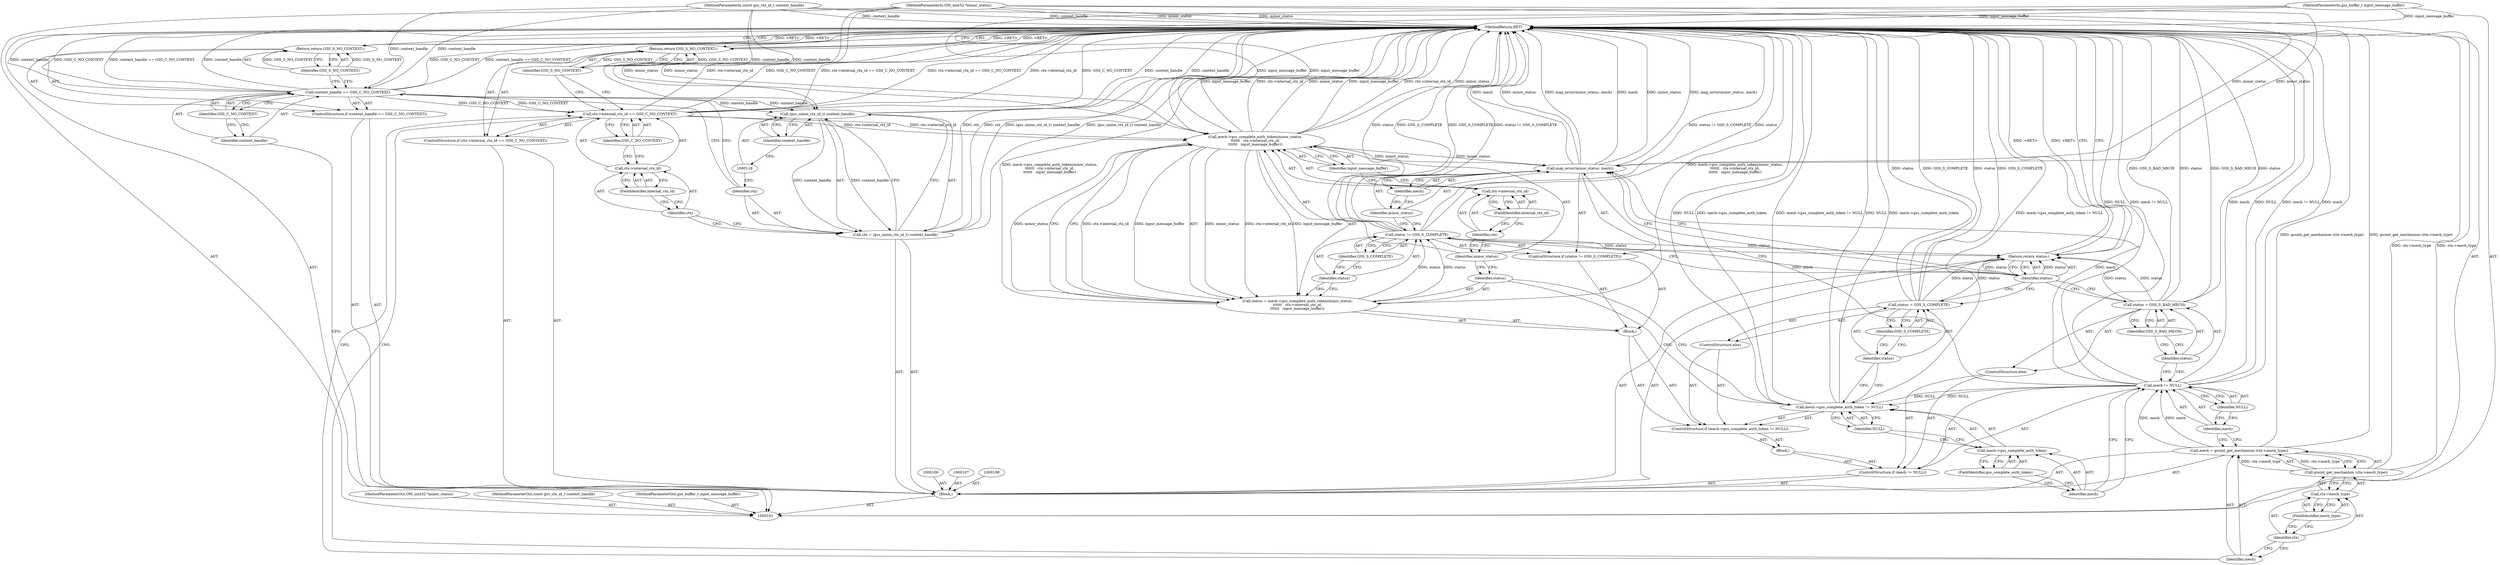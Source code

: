 digraph "0_krb5_56f7b1bc95a2a3eeb420e069e7655fb181ade5cf_0" {
"1000171" [label="(MethodReturn,RET)"];
"1000102" [label="(MethodParameterIn,OM_uint32 *minor_status)"];
"1000222" [label="(MethodParameterOut,OM_uint32 *minor_status)"];
"1000113" [label="(Return,return GSS_S_NO_CONTEXT;)"];
"1000114" [label="(Identifier,GSS_S_NO_CONTEXT)"];
"1000117" [label="(Call,(gss_union_ctx_id_t) context_handle)"];
"1000119" [label="(Identifier,context_handle)"];
"1000115" [label="(Call,ctx = (gss_union_ctx_id_t) context_handle)"];
"1000116" [label="(Identifier,ctx)"];
"1000124" [label="(FieldIdentifier,internal_ctx_id)"];
"1000125" [label="(Identifier,GSS_C_NO_CONTEXT)"];
"1000120" [label="(ControlStructure,if (ctx->internal_ctx_id == GSS_C_NO_CONTEXT))"];
"1000121" [label="(Call,ctx->internal_ctx_id == GSS_C_NO_CONTEXT)"];
"1000122" [label="(Call,ctx->internal_ctx_id)"];
"1000123" [label="(Identifier,ctx)"];
"1000126" [label="(Return,return GSS_S_NO_CONTEXT;)"];
"1000127" [label="(Identifier,GSS_S_NO_CONTEXT)"];
"1000103" [label="(MethodParameterIn,const gss_ctx_id_t context_handle)"];
"1000223" [label="(MethodParameterOut,const gss_ctx_id_t context_handle)"];
"1000130" [label="(Call,gssint_get_mechanism (ctx->mech_type))"];
"1000131" [label="(Call,ctx->mech_type)"];
"1000132" [label="(Identifier,ctx)"];
"1000133" [label="(FieldIdentifier,mech_type)"];
"1000128" [label="(Call,mech = gssint_get_mechanism (ctx->mech_type))"];
"1000129" [label="(Identifier,mech)"];
"1000137" [label="(Identifier,NULL)"];
"1000138" [label="(Block,)"];
"1000134" [label="(ControlStructure,if (mech != NULL))"];
"1000135" [label="(Call,mech != NULL)"];
"1000136" [label="(Identifier,mech)"];
"1000139" [label="(ControlStructure,if (mech->gss_complete_auth_token != NULL))"];
"1000143" [label="(FieldIdentifier,gss_complete_auth_token)"];
"1000144" [label="(Identifier,NULL)"];
"1000145" [label="(Block,)"];
"1000140" [label="(Call,mech->gss_complete_auth_token != NULL)"];
"1000141" [label="(Call,mech->gss_complete_auth_token)"];
"1000142" [label="(Identifier,mech)"];
"1000148" [label="(Call,mech->gss_complete_auth_token(minor_status,\n\t\t\t\t\t\t   ctx->internal_ctx_id,\n\t\t\t\t\t\t   input_message_buffer))"];
"1000149" [label="(Identifier,minor_status)"];
"1000146" [label="(Call,status = mech->gss_complete_auth_token(minor_status,\n\t\t\t\t\t\t   ctx->internal_ctx_id,\n\t\t\t\t\t\t   input_message_buffer))"];
"1000147" [label="(Identifier,status)"];
"1000152" [label="(FieldIdentifier,internal_ctx_id)"];
"1000150" [label="(Call,ctx->internal_ctx_id)"];
"1000151" [label="(Identifier,ctx)"];
"1000153" [label="(Identifier,input_message_buffer)"];
"1000157" [label="(Identifier,GSS_S_COMPLETE)"];
"1000154" [label="(ControlStructure,if (status != GSS_S_COMPLETE))"];
"1000155" [label="(Call,status != GSS_S_COMPLETE)"];
"1000156" [label="(Identifier,status)"];
"1000159" [label="(Identifier,minor_status)"];
"1000158" [label="(Call,map_error(minor_status, mech))"];
"1000160" [label="(Identifier,mech)"];
"1000161" [label="(ControlStructure,else)"];
"1000104" [label="(MethodParameterIn,gss_buffer_t input_message_buffer)"];
"1000224" [label="(MethodParameterOut,gss_buffer_t input_message_buffer)"];
"1000164" [label="(Identifier,GSS_S_COMPLETE)"];
"1000162" [label="(Call,status = GSS_S_COMPLETE)"];
"1000163" [label="(Identifier,status)"];
"1000165" [label="(ControlStructure,else)"];
"1000166" [label="(Call,status = GSS_S_BAD_MECH)"];
"1000167" [label="(Identifier,status)"];
"1000168" [label="(Identifier,GSS_S_BAD_MECH)"];
"1000170" [label="(Identifier,status)"];
"1000169" [label="(Return,return status;)"];
"1000105" [label="(Block,)"];
"1000112" [label="(Identifier,GSS_C_NO_CONTEXT)"];
"1000109" [label="(ControlStructure,if (context_handle == GSS_C_NO_CONTEXT))"];
"1000110" [label="(Call,context_handle == GSS_C_NO_CONTEXT)"];
"1000111" [label="(Identifier,context_handle)"];
"1000171" -> "1000101"  [label="AST: "];
"1000171" -> "1000113"  [label="CFG: "];
"1000171" -> "1000126"  [label="CFG: "];
"1000171" -> "1000169"  [label="CFG: "];
"1000169" -> "1000171"  [label="DDG: <RET>"];
"1000126" -> "1000171"  [label="DDG: <RET>"];
"1000113" -> "1000171"  [label="DDG: <RET>"];
"1000121" -> "1000171"  [label="DDG: GSS_C_NO_CONTEXT"];
"1000121" -> "1000171"  [label="DDG: ctx->internal_ctx_id == GSS_C_NO_CONTEXT"];
"1000121" -> "1000171"  [label="DDG: ctx->internal_ctx_id"];
"1000155" -> "1000171"  [label="DDG: GSS_S_COMPLETE"];
"1000155" -> "1000171"  [label="DDG: status != GSS_S_COMPLETE"];
"1000155" -> "1000171"  [label="DDG: status"];
"1000104" -> "1000171"  [label="DDG: input_message_buffer"];
"1000158" -> "1000171"  [label="DDG: mech"];
"1000158" -> "1000171"  [label="DDG: minor_status"];
"1000158" -> "1000171"  [label="DDG: map_error(minor_status, mech)"];
"1000140" -> "1000171"  [label="DDG: mech->gss_complete_auth_token"];
"1000140" -> "1000171"  [label="DDG: mech->gss_complete_auth_token != NULL"];
"1000140" -> "1000171"  [label="DDG: NULL"];
"1000148" -> "1000171"  [label="DDG: input_message_buffer"];
"1000148" -> "1000171"  [label="DDG: ctx->internal_ctx_id"];
"1000148" -> "1000171"  [label="DDG: minor_status"];
"1000117" -> "1000171"  [label="DDG: context_handle"];
"1000135" -> "1000171"  [label="DDG: NULL"];
"1000135" -> "1000171"  [label="DDG: mech != NULL"];
"1000135" -> "1000171"  [label="DDG: mech"];
"1000130" -> "1000171"  [label="DDG: ctx->mech_type"];
"1000115" -> "1000171"  [label="DDG: (gss_union_ctx_id_t) context_handle"];
"1000115" -> "1000171"  [label="DDG: ctx"];
"1000166" -> "1000171"  [label="DDG: GSS_S_BAD_MECH"];
"1000166" -> "1000171"  [label="DDG: status"];
"1000128" -> "1000171"  [label="DDG: gssint_get_mechanism (ctx->mech_type)"];
"1000162" -> "1000171"  [label="DDG: GSS_S_COMPLETE"];
"1000162" -> "1000171"  [label="DDG: status"];
"1000103" -> "1000171"  [label="DDG: context_handle"];
"1000146" -> "1000171"  [label="DDG: mech->gss_complete_auth_token(minor_status,\n\t\t\t\t\t\t   ctx->internal_ctx_id,\n\t\t\t\t\t\t   input_message_buffer)"];
"1000102" -> "1000171"  [label="DDG: minor_status"];
"1000110" -> "1000171"  [label="DDG: GSS_C_NO_CONTEXT"];
"1000110" -> "1000171"  [label="DDG: context_handle == GSS_C_NO_CONTEXT"];
"1000110" -> "1000171"  [label="DDG: context_handle"];
"1000102" -> "1000101"  [label="AST: "];
"1000102" -> "1000171"  [label="DDG: minor_status"];
"1000102" -> "1000148"  [label="DDG: minor_status"];
"1000102" -> "1000158"  [label="DDG: minor_status"];
"1000222" -> "1000101"  [label="AST: "];
"1000113" -> "1000109"  [label="AST: "];
"1000113" -> "1000114"  [label="CFG: "];
"1000114" -> "1000113"  [label="AST: "];
"1000171" -> "1000113"  [label="CFG: "];
"1000113" -> "1000171"  [label="DDG: <RET>"];
"1000114" -> "1000113"  [label="DDG: GSS_S_NO_CONTEXT"];
"1000114" -> "1000113"  [label="AST: "];
"1000114" -> "1000110"  [label="CFG: "];
"1000113" -> "1000114"  [label="CFG: "];
"1000114" -> "1000113"  [label="DDG: GSS_S_NO_CONTEXT"];
"1000117" -> "1000115"  [label="AST: "];
"1000117" -> "1000119"  [label="CFG: "];
"1000118" -> "1000117"  [label="AST: "];
"1000119" -> "1000117"  [label="AST: "];
"1000115" -> "1000117"  [label="CFG: "];
"1000117" -> "1000171"  [label="DDG: context_handle"];
"1000117" -> "1000115"  [label="DDG: context_handle"];
"1000110" -> "1000117"  [label="DDG: context_handle"];
"1000103" -> "1000117"  [label="DDG: context_handle"];
"1000119" -> "1000117"  [label="AST: "];
"1000119" -> "1000118"  [label="CFG: "];
"1000117" -> "1000119"  [label="CFG: "];
"1000115" -> "1000105"  [label="AST: "];
"1000115" -> "1000117"  [label="CFG: "];
"1000116" -> "1000115"  [label="AST: "];
"1000117" -> "1000115"  [label="AST: "];
"1000123" -> "1000115"  [label="CFG: "];
"1000115" -> "1000171"  [label="DDG: (gss_union_ctx_id_t) context_handle"];
"1000115" -> "1000171"  [label="DDG: ctx"];
"1000117" -> "1000115"  [label="DDG: context_handle"];
"1000116" -> "1000115"  [label="AST: "];
"1000116" -> "1000110"  [label="CFG: "];
"1000118" -> "1000116"  [label="CFG: "];
"1000124" -> "1000122"  [label="AST: "];
"1000124" -> "1000123"  [label="CFG: "];
"1000122" -> "1000124"  [label="CFG: "];
"1000125" -> "1000121"  [label="AST: "];
"1000125" -> "1000122"  [label="CFG: "];
"1000121" -> "1000125"  [label="CFG: "];
"1000120" -> "1000105"  [label="AST: "];
"1000121" -> "1000120"  [label="AST: "];
"1000126" -> "1000120"  [label="AST: "];
"1000121" -> "1000120"  [label="AST: "];
"1000121" -> "1000125"  [label="CFG: "];
"1000122" -> "1000121"  [label="AST: "];
"1000125" -> "1000121"  [label="AST: "];
"1000127" -> "1000121"  [label="CFG: "];
"1000129" -> "1000121"  [label="CFG: "];
"1000121" -> "1000171"  [label="DDG: GSS_C_NO_CONTEXT"];
"1000121" -> "1000171"  [label="DDG: ctx->internal_ctx_id == GSS_C_NO_CONTEXT"];
"1000121" -> "1000171"  [label="DDG: ctx->internal_ctx_id"];
"1000110" -> "1000121"  [label="DDG: GSS_C_NO_CONTEXT"];
"1000121" -> "1000148"  [label="DDG: ctx->internal_ctx_id"];
"1000122" -> "1000121"  [label="AST: "];
"1000122" -> "1000124"  [label="CFG: "];
"1000123" -> "1000122"  [label="AST: "];
"1000124" -> "1000122"  [label="AST: "];
"1000125" -> "1000122"  [label="CFG: "];
"1000123" -> "1000122"  [label="AST: "];
"1000123" -> "1000115"  [label="CFG: "];
"1000124" -> "1000123"  [label="CFG: "];
"1000126" -> "1000120"  [label="AST: "];
"1000126" -> "1000127"  [label="CFG: "];
"1000127" -> "1000126"  [label="AST: "];
"1000171" -> "1000126"  [label="CFG: "];
"1000126" -> "1000171"  [label="DDG: <RET>"];
"1000127" -> "1000126"  [label="DDG: GSS_S_NO_CONTEXT"];
"1000127" -> "1000126"  [label="AST: "];
"1000127" -> "1000121"  [label="CFG: "];
"1000126" -> "1000127"  [label="CFG: "];
"1000127" -> "1000126"  [label="DDG: GSS_S_NO_CONTEXT"];
"1000103" -> "1000101"  [label="AST: "];
"1000103" -> "1000171"  [label="DDG: context_handle"];
"1000103" -> "1000110"  [label="DDG: context_handle"];
"1000103" -> "1000117"  [label="DDG: context_handle"];
"1000223" -> "1000101"  [label="AST: "];
"1000130" -> "1000128"  [label="AST: "];
"1000130" -> "1000131"  [label="CFG: "];
"1000131" -> "1000130"  [label="AST: "];
"1000128" -> "1000130"  [label="CFG: "];
"1000130" -> "1000171"  [label="DDG: ctx->mech_type"];
"1000130" -> "1000128"  [label="DDG: ctx->mech_type"];
"1000131" -> "1000130"  [label="AST: "];
"1000131" -> "1000133"  [label="CFG: "];
"1000132" -> "1000131"  [label="AST: "];
"1000133" -> "1000131"  [label="AST: "];
"1000130" -> "1000131"  [label="CFG: "];
"1000132" -> "1000131"  [label="AST: "];
"1000132" -> "1000129"  [label="CFG: "];
"1000133" -> "1000132"  [label="CFG: "];
"1000133" -> "1000131"  [label="AST: "];
"1000133" -> "1000132"  [label="CFG: "];
"1000131" -> "1000133"  [label="CFG: "];
"1000128" -> "1000105"  [label="AST: "];
"1000128" -> "1000130"  [label="CFG: "];
"1000129" -> "1000128"  [label="AST: "];
"1000130" -> "1000128"  [label="AST: "];
"1000136" -> "1000128"  [label="CFG: "];
"1000128" -> "1000171"  [label="DDG: gssint_get_mechanism (ctx->mech_type)"];
"1000130" -> "1000128"  [label="DDG: ctx->mech_type"];
"1000128" -> "1000135"  [label="DDG: mech"];
"1000129" -> "1000128"  [label="AST: "];
"1000129" -> "1000121"  [label="CFG: "];
"1000132" -> "1000129"  [label="CFG: "];
"1000137" -> "1000135"  [label="AST: "];
"1000137" -> "1000136"  [label="CFG: "];
"1000135" -> "1000137"  [label="CFG: "];
"1000138" -> "1000134"  [label="AST: "];
"1000139" -> "1000138"  [label="AST: "];
"1000134" -> "1000105"  [label="AST: "];
"1000135" -> "1000134"  [label="AST: "];
"1000138" -> "1000134"  [label="AST: "];
"1000165" -> "1000134"  [label="AST: "];
"1000135" -> "1000134"  [label="AST: "];
"1000135" -> "1000137"  [label="CFG: "];
"1000136" -> "1000135"  [label="AST: "];
"1000137" -> "1000135"  [label="AST: "];
"1000142" -> "1000135"  [label="CFG: "];
"1000167" -> "1000135"  [label="CFG: "];
"1000135" -> "1000171"  [label="DDG: NULL"];
"1000135" -> "1000171"  [label="DDG: mech != NULL"];
"1000135" -> "1000171"  [label="DDG: mech"];
"1000128" -> "1000135"  [label="DDG: mech"];
"1000135" -> "1000140"  [label="DDG: NULL"];
"1000135" -> "1000158"  [label="DDG: mech"];
"1000136" -> "1000135"  [label="AST: "];
"1000136" -> "1000128"  [label="CFG: "];
"1000137" -> "1000136"  [label="CFG: "];
"1000139" -> "1000138"  [label="AST: "];
"1000140" -> "1000139"  [label="AST: "];
"1000145" -> "1000139"  [label="AST: "];
"1000161" -> "1000139"  [label="AST: "];
"1000143" -> "1000141"  [label="AST: "];
"1000143" -> "1000142"  [label="CFG: "];
"1000141" -> "1000143"  [label="CFG: "];
"1000144" -> "1000140"  [label="AST: "];
"1000144" -> "1000141"  [label="CFG: "];
"1000140" -> "1000144"  [label="CFG: "];
"1000145" -> "1000139"  [label="AST: "];
"1000146" -> "1000145"  [label="AST: "];
"1000154" -> "1000145"  [label="AST: "];
"1000140" -> "1000139"  [label="AST: "];
"1000140" -> "1000144"  [label="CFG: "];
"1000141" -> "1000140"  [label="AST: "];
"1000144" -> "1000140"  [label="AST: "];
"1000147" -> "1000140"  [label="CFG: "];
"1000163" -> "1000140"  [label="CFG: "];
"1000140" -> "1000171"  [label="DDG: mech->gss_complete_auth_token"];
"1000140" -> "1000171"  [label="DDG: mech->gss_complete_auth_token != NULL"];
"1000140" -> "1000171"  [label="DDG: NULL"];
"1000135" -> "1000140"  [label="DDG: NULL"];
"1000141" -> "1000140"  [label="AST: "];
"1000141" -> "1000143"  [label="CFG: "];
"1000142" -> "1000141"  [label="AST: "];
"1000143" -> "1000141"  [label="AST: "];
"1000144" -> "1000141"  [label="CFG: "];
"1000142" -> "1000141"  [label="AST: "];
"1000142" -> "1000135"  [label="CFG: "];
"1000143" -> "1000142"  [label="CFG: "];
"1000148" -> "1000146"  [label="AST: "];
"1000148" -> "1000153"  [label="CFG: "];
"1000149" -> "1000148"  [label="AST: "];
"1000150" -> "1000148"  [label="AST: "];
"1000153" -> "1000148"  [label="AST: "];
"1000146" -> "1000148"  [label="CFG: "];
"1000148" -> "1000171"  [label="DDG: input_message_buffer"];
"1000148" -> "1000171"  [label="DDG: ctx->internal_ctx_id"];
"1000148" -> "1000171"  [label="DDG: minor_status"];
"1000148" -> "1000146"  [label="DDG: minor_status"];
"1000148" -> "1000146"  [label="DDG: ctx->internal_ctx_id"];
"1000148" -> "1000146"  [label="DDG: input_message_buffer"];
"1000102" -> "1000148"  [label="DDG: minor_status"];
"1000121" -> "1000148"  [label="DDG: ctx->internal_ctx_id"];
"1000104" -> "1000148"  [label="DDG: input_message_buffer"];
"1000148" -> "1000158"  [label="DDG: minor_status"];
"1000149" -> "1000148"  [label="AST: "];
"1000149" -> "1000147"  [label="CFG: "];
"1000151" -> "1000149"  [label="CFG: "];
"1000146" -> "1000145"  [label="AST: "];
"1000146" -> "1000148"  [label="CFG: "];
"1000147" -> "1000146"  [label="AST: "];
"1000148" -> "1000146"  [label="AST: "];
"1000156" -> "1000146"  [label="CFG: "];
"1000146" -> "1000171"  [label="DDG: mech->gss_complete_auth_token(minor_status,\n\t\t\t\t\t\t   ctx->internal_ctx_id,\n\t\t\t\t\t\t   input_message_buffer)"];
"1000148" -> "1000146"  [label="DDG: minor_status"];
"1000148" -> "1000146"  [label="DDG: ctx->internal_ctx_id"];
"1000148" -> "1000146"  [label="DDG: input_message_buffer"];
"1000146" -> "1000155"  [label="DDG: status"];
"1000147" -> "1000146"  [label="AST: "];
"1000147" -> "1000140"  [label="CFG: "];
"1000149" -> "1000147"  [label="CFG: "];
"1000152" -> "1000150"  [label="AST: "];
"1000152" -> "1000151"  [label="CFG: "];
"1000150" -> "1000152"  [label="CFG: "];
"1000150" -> "1000148"  [label="AST: "];
"1000150" -> "1000152"  [label="CFG: "];
"1000151" -> "1000150"  [label="AST: "];
"1000152" -> "1000150"  [label="AST: "];
"1000153" -> "1000150"  [label="CFG: "];
"1000151" -> "1000150"  [label="AST: "];
"1000151" -> "1000149"  [label="CFG: "];
"1000152" -> "1000151"  [label="CFG: "];
"1000153" -> "1000148"  [label="AST: "];
"1000153" -> "1000150"  [label="CFG: "];
"1000148" -> "1000153"  [label="CFG: "];
"1000157" -> "1000155"  [label="AST: "];
"1000157" -> "1000156"  [label="CFG: "];
"1000155" -> "1000157"  [label="CFG: "];
"1000154" -> "1000145"  [label="AST: "];
"1000155" -> "1000154"  [label="AST: "];
"1000158" -> "1000154"  [label="AST: "];
"1000155" -> "1000154"  [label="AST: "];
"1000155" -> "1000157"  [label="CFG: "];
"1000156" -> "1000155"  [label="AST: "];
"1000157" -> "1000155"  [label="AST: "];
"1000159" -> "1000155"  [label="CFG: "];
"1000170" -> "1000155"  [label="CFG: "];
"1000155" -> "1000171"  [label="DDG: GSS_S_COMPLETE"];
"1000155" -> "1000171"  [label="DDG: status != GSS_S_COMPLETE"];
"1000155" -> "1000171"  [label="DDG: status"];
"1000146" -> "1000155"  [label="DDG: status"];
"1000155" -> "1000169"  [label="DDG: status"];
"1000156" -> "1000155"  [label="AST: "];
"1000156" -> "1000146"  [label="CFG: "];
"1000157" -> "1000156"  [label="CFG: "];
"1000159" -> "1000158"  [label="AST: "];
"1000159" -> "1000155"  [label="CFG: "];
"1000160" -> "1000159"  [label="CFG: "];
"1000158" -> "1000154"  [label="AST: "];
"1000158" -> "1000160"  [label="CFG: "];
"1000159" -> "1000158"  [label="AST: "];
"1000160" -> "1000158"  [label="AST: "];
"1000170" -> "1000158"  [label="CFG: "];
"1000158" -> "1000171"  [label="DDG: mech"];
"1000158" -> "1000171"  [label="DDG: minor_status"];
"1000158" -> "1000171"  [label="DDG: map_error(minor_status, mech)"];
"1000148" -> "1000158"  [label="DDG: minor_status"];
"1000102" -> "1000158"  [label="DDG: minor_status"];
"1000135" -> "1000158"  [label="DDG: mech"];
"1000160" -> "1000158"  [label="AST: "];
"1000160" -> "1000159"  [label="CFG: "];
"1000158" -> "1000160"  [label="CFG: "];
"1000161" -> "1000139"  [label="AST: "];
"1000162" -> "1000161"  [label="AST: "];
"1000104" -> "1000101"  [label="AST: "];
"1000104" -> "1000171"  [label="DDG: input_message_buffer"];
"1000104" -> "1000148"  [label="DDG: input_message_buffer"];
"1000224" -> "1000101"  [label="AST: "];
"1000164" -> "1000162"  [label="AST: "];
"1000164" -> "1000163"  [label="CFG: "];
"1000162" -> "1000164"  [label="CFG: "];
"1000162" -> "1000161"  [label="AST: "];
"1000162" -> "1000164"  [label="CFG: "];
"1000163" -> "1000162"  [label="AST: "];
"1000164" -> "1000162"  [label="AST: "];
"1000170" -> "1000162"  [label="CFG: "];
"1000162" -> "1000171"  [label="DDG: GSS_S_COMPLETE"];
"1000162" -> "1000171"  [label="DDG: status"];
"1000162" -> "1000169"  [label="DDG: status"];
"1000163" -> "1000162"  [label="AST: "];
"1000163" -> "1000140"  [label="CFG: "];
"1000164" -> "1000163"  [label="CFG: "];
"1000165" -> "1000134"  [label="AST: "];
"1000166" -> "1000165"  [label="AST: "];
"1000166" -> "1000165"  [label="AST: "];
"1000166" -> "1000168"  [label="CFG: "];
"1000167" -> "1000166"  [label="AST: "];
"1000168" -> "1000166"  [label="AST: "];
"1000170" -> "1000166"  [label="CFG: "];
"1000166" -> "1000171"  [label="DDG: GSS_S_BAD_MECH"];
"1000166" -> "1000171"  [label="DDG: status"];
"1000166" -> "1000169"  [label="DDG: status"];
"1000167" -> "1000166"  [label="AST: "];
"1000167" -> "1000135"  [label="CFG: "];
"1000168" -> "1000167"  [label="CFG: "];
"1000168" -> "1000166"  [label="AST: "];
"1000168" -> "1000167"  [label="CFG: "];
"1000166" -> "1000168"  [label="CFG: "];
"1000170" -> "1000169"  [label="AST: "];
"1000170" -> "1000158"  [label="CFG: "];
"1000170" -> "1000155"  [label="CFG: "];
"1000170" -> "1000162"  [label="CFG: "];
"1000170" -> "1000166"  [label="CFG: "];
"1000169" -> "1000170"  [label="CFG: "];
"1000170" -> "1000169"  [label="DDG: status"];
"1000169" -> "1000105"  [label="AST: "];
"1000169" -> "1000170"  [label="CFG: "];
"1000170" -> "1000169"  [label="AST: "];
"1000171" -> "1000169"  [label="CFG: "];
"1000169" -> "1000171"  [label="DDG: <RET>"];
"1000170" -> "1000169"  [label="DDG: status"];
"1000166" -> "1000169"  [label="DDG: status"];
"1000155" -> "1000169"  [label="DDG: status"];
"1000162" -> "1000169"  [label="DDG: status"];
"1000105" -> "1000101"  [label="AST: "];
"1000106" -> "1000105"  [label="AST: "];
"1000107" -> "1000105"  [label="AST: "];
"1000108" -> "1000105"  [label="AST: "];
"1000109" -> "1000105"  [label="AST: "];
"1000115" -> "1000105"  [label="AST: "];
"1000120" -> "1000105"  [label="AST: "];
"1000128" -> "1000105"  [label="AST: "];
"1000134" -> "1000105"  [label="AST: "];
"1000169" -> "1000105"  [label="AST: "];
"1000112" -> "1000110"  [label="AST: "];
"1000112" -> "1000111"  [label="CFG: "];
"1000110" -> "1000112"  [label="CFG: "];
"1000109" -> "1000105"  [label="AST: "];
"1000110" -> "1000109"  [label="AST: "];
"1000113" -> "1000109"  [label="AST: "];
"1000110" -> "1000109"  [label="AST: "];
"1000110" -> "1000112"  [label="CFG: "];
"1000111" -> "1000110"  [label="AST: "];
"1000112" -> "1000110"  [label="AST: "];
"1000114" -> "1000110"  [label="CFG: "];
"1000116" -> "1000110"  [label="CFG: "];
"1000110" -> "1000171"  [label="DDG: GSS_C_NO_CONTEXT"];
"1000110" -> "1000171"  [label="DDG: context_handle == GSS_C_NO_CONTEXT"];
"1000110" -> "1000171"  [label="DDG: context_handle"];
"1000103" -> "1000110"  [label="DDG: context_handle"];
"1000110" -> "1000117"  [label="DDG: context_handle"];
"1000110" -> "1000121"  [label="DDG: GSS_C_NO_CONTEXT"];
"1000111" -> "1000110"  [label="AST: "];
"1000111" -> "1000101"  [label="CFG: "];
"1000112" -> "1000111"  [label="CFG: "];
}
